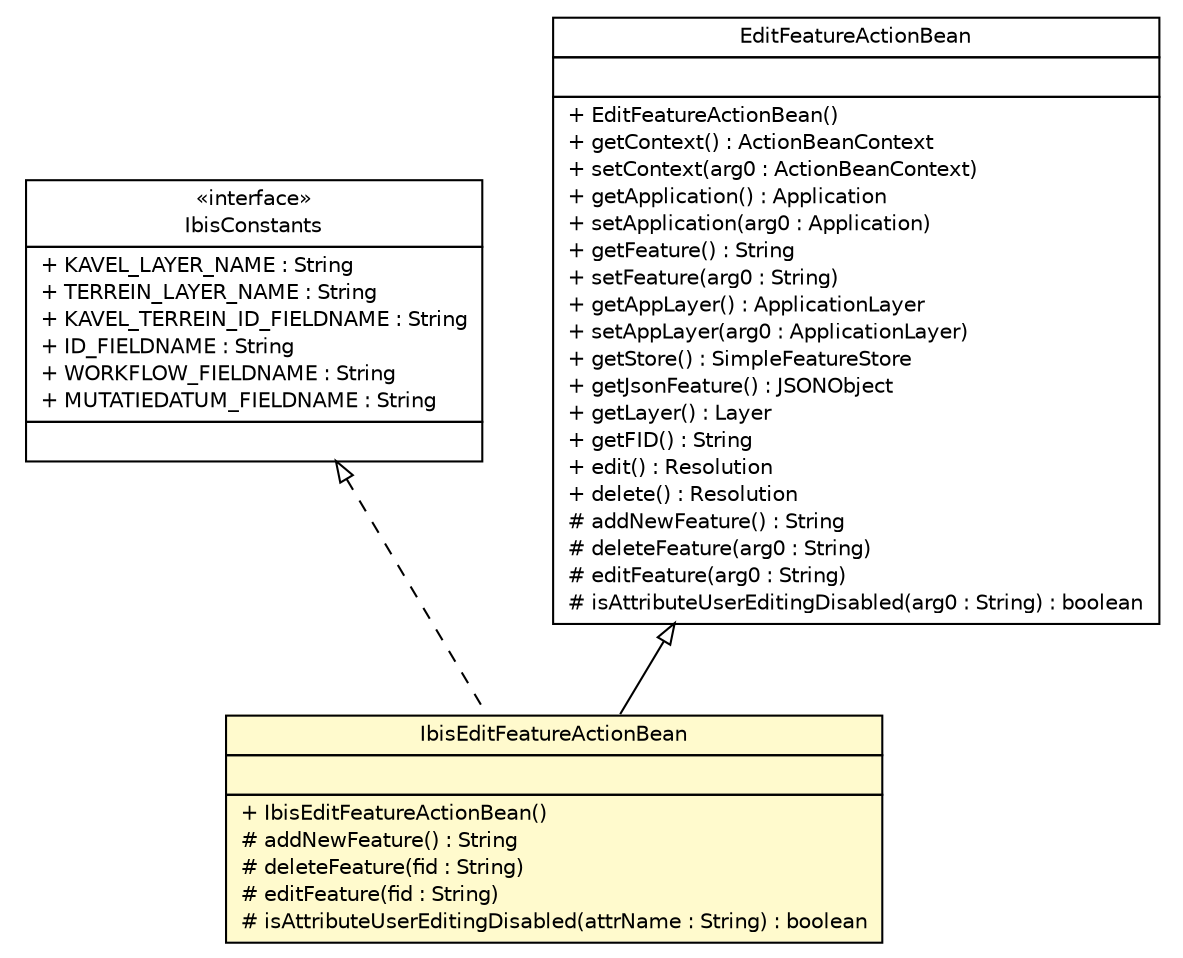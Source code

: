#!/usr/local/bin/dot
#
# Class diagram 
# Generated by UMLGraph version R5_6-24-gf6e263 (http://www.umlgraph.org/)
#

digraph G {
	edge [fontname="Helvetica",fontsize=10,labelfontname="Helvetica",labelfontsize=10];
	node [fontname="Helvetica",fontsize=10,shape=plaintext];
	nodesep=0.25;
	ranksep=0.5;
	// nl.b3p.viewer.ibis.util.IbisConstants
	c177 [label=<<table title="nl.b3p.viewer.ibis.util.IbisConstants" border="0" cellborder="1" cellspacing="0" cellpadding="2" port="p" href="../ibis/util/IbisConstants.html">
		<tr><td><table border="0" cellspacing="0" cellpadding="1">
<tr><td align="center" balign="center"> &#171;interface&#187; </td></tr>
<tr><td align="center" balign="center"> IbisConstants </td></tr>
		</table></td></tr>
		<tr><td><table border="0" cellspacing="0" cellpadding="1">
<tr><td align="left" balign="left"> + KAVEL_LAYER_NAME : String </td></tr>
<tr><td align="left" balign="left"> + TERREIN_LAYER_NAME : String </td></tr>
<tr><td align="left" balign="left"> + KAVEL_TERREIN_ID_FIELDNAME : String </td></tr>
<tr><td align="left" balign="left"> + ID_FIELDNAME : String </td></tr>
<tr><td align="left" balign="left"> + WORKFLOW_FIELDNAME : String </td></tr>
<tr><td align="left" balign="left"> + MUTATIEDATUM_FIELDNAME : String </td></tr>
		</table></td></tr>
		<tr><td><table border="0" cellspacing="0" cellpadding="1">
<tr><td align="left" balign="left">  </td></tr>
		</table></td></tr>
		</table>>, URL="../ibis/util/IbisConstants.html", fontname="Helvetica", fontcolor="black", fontsize=10.0];
	// nl.b3p.viewer.stripes.IbisEditFeatureActionBean
	c185 [label=<<table title="nl.b3p.viewer.stripes.IbisEditFeatureActionBean" border="0" cellborder="1" cellspacing="0" cellpadding="2" port="p" bgcolor="lemonChiffon" href="./IbisEditFeatureActionBean.html">
		<tr><td><table border="0" cellspacing="0" cellpadding="1">
<tr><td align="center" balign="center"> IbisEditFeatureActionBean </td></tr>
		</table></td></tr>
		<tr><td><table border="0" cellspacing="0" cellpadding="1">
<tr><td align="left" balign="left">  </td></tr>
		</table></td></tr>
		<tr><td><table border="0" cellspacing="0" cellpadding="1">
<tr><td align="left" balign="left"> + IbisEditFeatureActionBean() </td></tr>
<tr><td align="left" balign="left"> # addNewFeature() : String </td></tr>
<tr><td align="left" balign="left"> # deleteFeature(fid : String) </td></tr>
<tr><td align="left" balign="left"> # editFeature(fid : String) </td></tr>
<tr><td align="left" balign="left"> # isAttributeUserEditingDisabled(attrName : String) : boolean </td></tr>
		</table></td></tr>
		</table>>, URL="./IbisEditFeatureActionBean.html", fontname="Helvetica", fontcolor="black", fontsize=10.0];
	//nl.b3p.viewer.stripes.IbisEditFeatureActionBean extends nl.b3p.viewer.stripes.EditFeatureActionBean
	c189:p -> c185:p [dir=back,arrowtail=empty];
	//nl.b3p.viewer.stripes.IbisEditFeatureActionBean implements nl.b3p.viewer.ibis.util.IbisConstants
	c177:p -> c185:p [dir=back,arrowtail=empty,style=dashed];
	// nl.b3p.viewer.stripes.EditFeatureActionBean
	c189 [label=<<table title="nl.b3p.viewer.stripes.EditFeatureActionBean" border="0" cellborder="1" cellspacing="0" cellpadding="2" port="p">
		<tr><td><table border="0" cellspacing="0" cellpadding="1">
<tr><td align="center" balign="center"> EditFeatureActionBean </td></tr>
		</table></td></tr>
		<tr><td><table border="0" cellspacing="0" cellpadding="1">
<tr><td align="left" balign="left">  </td></tr>
		</table></td></tr>
		<tr><td><table border="0" cellspacing="0" cellpadding="1">
<tr><td align="left" balign="left"> + EditFeatureActionBean() </td></tr>
<tr><td align="left" balign="left"> + getContext() : ActionBeanContext </td></tr>
<tr><td align="left" balign="left"> + setContext(arg0 : ActionBeanContext) </td></tr>
<tr><td align="left" balign="left"> + getApplication() : Application </td></tr>
<tr><td align="left" balign="left"> + setApplication(arg0 : Application) </td></tr>
<tr><td align="left" balign="left"> + getFeature() : String </td></tr>
<tr><td align="left" balign="left"> + setFeature(arg0 : String) </td></tr>
<tr><td align="left" balign="left"> + getAppLayer() : ApplicationLayer </td></tr>
<tr><td align="left" balign="left"> + setAppLayer(arg0 : ApplicationLayer) </td></tr>
<tr><td align="left" balign="left"> + getStore() : SimpleFeatureStore </td></tr>
<tr><td align="left" balign="left"> + getJsonFeature() : JSONObject </td></tr>
<tr><td align="left" balign="left"> + getLayer() : Layer </td></tr>
<tr><td align="left" balign="left"> + getFID() : String </td></tr>
<tr><td align="left" balign="left"> + edit() : Resolution </td></tr>
<tr><td align="left" balign="left"> + delete() : Resolution </td></tr>
<tr><td align="left" balign="left"> # addNewFeature() : String </td></tr>
<tr><td align="left" balign="left"> # deleteFeature(arg0 : String) </td></tr>
<tr><td align="left" balign="left"> # editFeature(arg0 : String) </td></tr>
<tr><td align="left" balign="left"> # isAttributeUserEditingDisabled(arg0 : String) : boolean </td></tr>
		</table></td></tr>
		</table>>, URL="null", fontname="Helvetica", fontcolor="black", fontsize=10.0];
}

